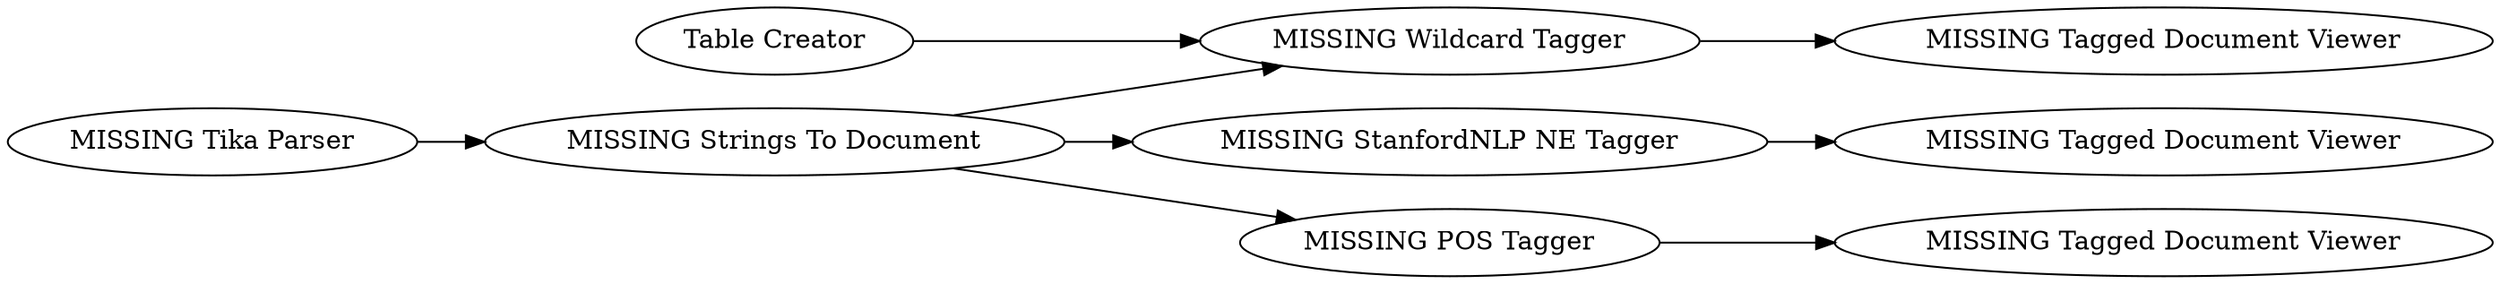 digraph {
	"4216749841901505161_11" [label="Table Creator"]
	"4216749841901505161_5" [label="MISSING Strings To Document"]
	"4216749841901505161_12" [label="MISSING Tagged Document Viewer"]
	"4216749841901505161_13" [label="MISSING Tagged Document Viewer"]
	"4216749841901505161_4" [label="MISSING Tika Parser"]
	"4216749841901505161_10" [label="MISSING Wildcard Tagger"]
	"4216749841901505161_9" [label="MISSING StanfordNLP NE Tagger"]
	"4216749841901505161_8" [label="MISSING Tagged Document Viewer"]
	"4216749841901505161_7" [label="MISSING POS Tagger"]
	"4216749841901505161_10" -> "4216749841901505161_13"
	"4216749841901505161_5" -> "4216749841901505161_9"
	"4216749841901505161_5" -> "4216749841901505161_10"
	"4216749841901505161_11" -> "4216749841901505161_10"
	"4216749841901505161_4" -> "4216749841901505161_5"
	"4216749841901505161_7" -> "4216749841901505161_8"
	"4216749841901505161_9" -> "4216749841901505161_12"
	"4216749841901505161_5" -> "4216749841901505161_7"
	rankdir=LR
}
